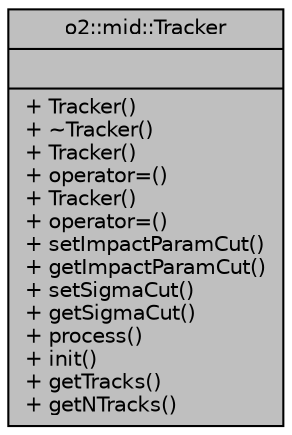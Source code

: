 digraph "o2::mid::Tracker"
{
 // INTERACTIVE_SVG=YES
  bgcolor="transparent";
  edge [fontname="Helvetica",fontsize="10",labelfontname="Helvetica",labelfontsize="10"];
  node [fontname="Helvetica",fontsize="10",shape=record];
  Node1 [label="{o2::mid::Tracker\n||+ Tracker()\l+ ~Tracker()\l+ Tracker()\l+ operator=()\l+ Tracker()\l+ operator=()\l+ setImpactParamCut()\l+ getImpactParamCut()\l+ setSigmaCut()\l+ getSigmaCut()\l+ process()\l+ init()\l+ getTracks()\l+ getNTracks()\l}",height=0.2,width=0.4,color="black", fillcolor="grey75", style="filled" fontcolor="black"];
}
